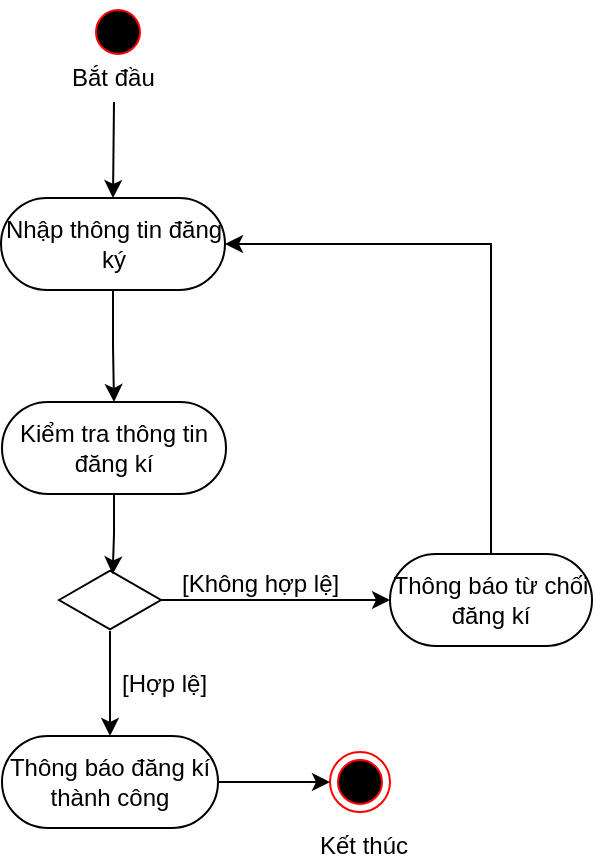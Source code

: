 <mxfile version="10.7.5" type="device"><diagram id="7u_opaTjQhs1QAggwQtf" name="Page-1"><mxGraphModel dx="1064" dy="896" grid="0" gridSize="10" guides="1" tooltips="1" connect="1" arrows="1" fold="1" page="0" pageScale="1" pageWidth="850" pageHeight="1100" math="0" shadow="0"><root><mxCell id="0"/><mxCell id="1" parent="0"/><mxCell id="LmLbKD-bhzsmCw5SFJ6z-1" value="băt" style="ellipse;html=1;shape=startState;fillColor=#000000;strokeColor=#ff0000;" parent="1" vertex="1"><mxGeometry x="322" y="-60" width="30" height="30" as="geometry"/></mxCell><mxCell id="LmLbKD-bhzsmCw5SFJ6z-3" value="" style="ellipse;html=1;shape=endState;fillColor=#000000;strokeColor=#ff0000;" parent="1" vertex="1"><mxGeometry x="443" y="315" width="30" height="30" as="geometry"/></mxCell><mxCell id="LmLbKD-bhzsmCw5SFJ6z-14" style="edgeStyle=orthogonalEdgeStyle;rounded=0;orthogonalLoop=1;jettySize=auto;html=1;entryX=0.5;entryY=0;entryDx=0;entryDy=0;" parent="1" source="LmLbKD-bhzsmCw5SFJ6z-7" target="LmLbKD-bhzsmCw5SFJ6z-11" edge="1"><mxGeometry relative="1" as="geometry"><mxPoint x="333" y="135" as="targetPoint"/></mxGeometry></mxCell><mxCell id="LmLbKD-bhzsmCw5SFJ6z-7" value="Nhập thông tin đăng ký" style="rounded=1;whiteSpace=wrap;html=1;arcSize=50;" parent="1" vertex="1"><mxGeometry x="278.5" y="38" width="112" height="46" as="geometry"/></mxCell><mxCell id="LmLbKD-bhzsmCw5SFJ6z-18" style="edgeStyle=orthogonalEdgeStyle;rounded=0;orthogonalLoop=1;jettySize=auto;html=1;entryX=0;entryY=0.5;entryDx=0;entryDy=0;" parent="1" source="LmLbKD-bhzsmCw5SFJ6z-8" target="LmLbKD-bhzsmCw5SFJ6z-15" edge="1"><mxGeometry relative="1" as="geometry"/></mxCell><mxCell id="LmLbKD-bhzsmCw5SFJ6z-24" style="edgeStyle=orthogonalEdgeStyle;rounded=0;orthogonalLoop=1;jettySize=auto;html=1;entryX=0.5;entryY=0;entryDx=0;entryDy=0;" parent="1" source="LmLbKD-bhzsmCw5SFJ6z-8" target="LmLbKD-bhzsmCw5SFJ6z-23" edge="1"><mxGeometry relative="1" as="geometry"/></mxCell><mxCell id="LmLbKD-bhzsmCw5SFJ6z-8" value="" style="html=1;whiteSpace=wrap;aspect=fixed;shape=isoRectangle;" parent="1" vertex="1"><mxGeometry x="307.5" y="223.5" width="51" height="31" as="geometry"/></mxCell><mxCell id="LmLbKD-bhzsmCw5SFJ6z-22" style="edgeStyle=orthogonalEdgeStyle;rounded=0;orthogonalLoop=1;jettySize=auto;html=1;entryX=0.526;entryY=0.086;entryDx=0;entryDy=0;entryPerimeter=0;" parent="1" source="LmLbKD-bhzsmCw5SFJ6z-11" target="LmLbKD-bhzsmCw5SFJ6z-8" edge="1"><mxGeometry relative="1" as="geometry"><mxPoint x="335.0" y="220" as="targetPoint"/></mxGeometry></mxCell><mxCell id="LmLbKD-bhzsmCw5SFJ6z-11" value="Kiểm tra thông tin đăng kí" style="rounded=1;whiteSpace=wrap;html=1;arcSize=50;" parent="1" vertex="1"><mxGeometry x="279" y="140" width="112" height="46" as="geometry"/></mxCell><mxCell id="LmLbKD-bhzsmCw5SFJ6z-25" style="edgeStyle=orthogonalEdgeStyle;rounded=0;orthogonalLoop=1;jettySize=auto;html=1;entryX=1;entryY=0.5;entryDx=0;entryDy=0;" parent="1" source="LmLbKD-bhzsmCw5SFJ6z-15" target="LmLbKD-bhzsmCw5SFJ6z-7" edge="1"><mxGeometry relative="1" as="geometry"><Array as="points"><mxPoint x="524" y="61"/></Array></mxGeometry></mxCell><mxCell id="LmLbKD-bhzsmCw5SFJ6z-15" value="Thông báo từ chối đăng kí" style="rounded=1;whiteSpace=wrap;html=1;arcSize=50;" parent="1" vertex="1"><mxGeometry x="473" y="216" width="101" height="46" as="geometry"/></mxCell><mxCell id="LmLbKD-bhzsmCw5SFJ6z-26" style="edgeStyle=orthogonalEdgeStyle;rounded=0;orthogonalLoop=1;jettySize=auto;html=1;entryX=0;entryY=0.5;entryDx=0;entryDy=0;" parent="1" source="LmLbKD-bhzsmCw5SFJ6z-23" target="LmLbKD-bhzsmCw5SFJ6z-3" edge="1"><mxGeometry relative="1" as="geometry"/></mxCell><mxCell id="LmLbKD-bhzsmCw5SFJ6z-23" value="Thông báo đăng kí thành công" style="rounded=1;whiteSpace=wrap;html=1;arcSize=50;" parent="1" vertex="1"><mxGeometry x="279" y="307" width="108" height="46" as="geometry"/></mxCell><mxCell id="LmLbKD-bhzsmCw5SFJ6z-27" value="[Không hợp lệ]" style="text;html=1;resizable=0;points=[];autosize=1;align=left;verticalAlign=top;spacingTop=-4;" parent="1" vertex="1"><mxGeometry x="367" y="221" width="90" height="20" as="geometry"/></mxCell><mxCell id="LmLbKD-bhzsmCw5SFJ6z-28" value="[Hợp lệ]" style="text;html=1;resizable=0;points=[];autosize=1;align=left;verticalAlign=top;spacingTop=-4;" parent="1" vertex="1"><mxGeometry x="337" y="271" width="60" height="20" as="geometry"/></mxCell><mxCell id="LmLbKD-bhzsmCw5SFJ6z-29" value="Bắt đầu" style="text;html=1;resizable=0;points=[];autosize=1;align=left;verticalAlign=top;spacingTop=-4;" parent="1" vertex="1"><mxGeometry x="311.5" y="-32" width="51" height="14" as="geometry"/></mxCell><mxCell id="LmLbKD-bhzsmCw5SFJ6z-30" value="" style="endArrow=classic;html=1;entryX=0.5;entryY=0;entryDx=0;entryDy=0;" parent="1" target="LmLbKD-bhzsmCw5SFJ6z-7" edge="1"><mxGeometry width="50" height="50" relative="1" as="geometry"><mxPoint x="335" y="-10" as="sourcePoint"/><mxPoint x="474" y="-159" as="targetPoint"/></mxGeometry></mxCell><mxCell id="LmLbKD-bhzsmCw5SFJ6z-31" value="Kết thúc" style="text;html=1;resizable=0;points=[];autosize=1;align=left;verticalAlign=top;spacingTop=-4;" parent="1" vertex="1"><mxGeometry x="435.5" y="352" width="54" height="14" as="geometry"/></mxCell></root></mxGraphModel></diagram></mxfile>